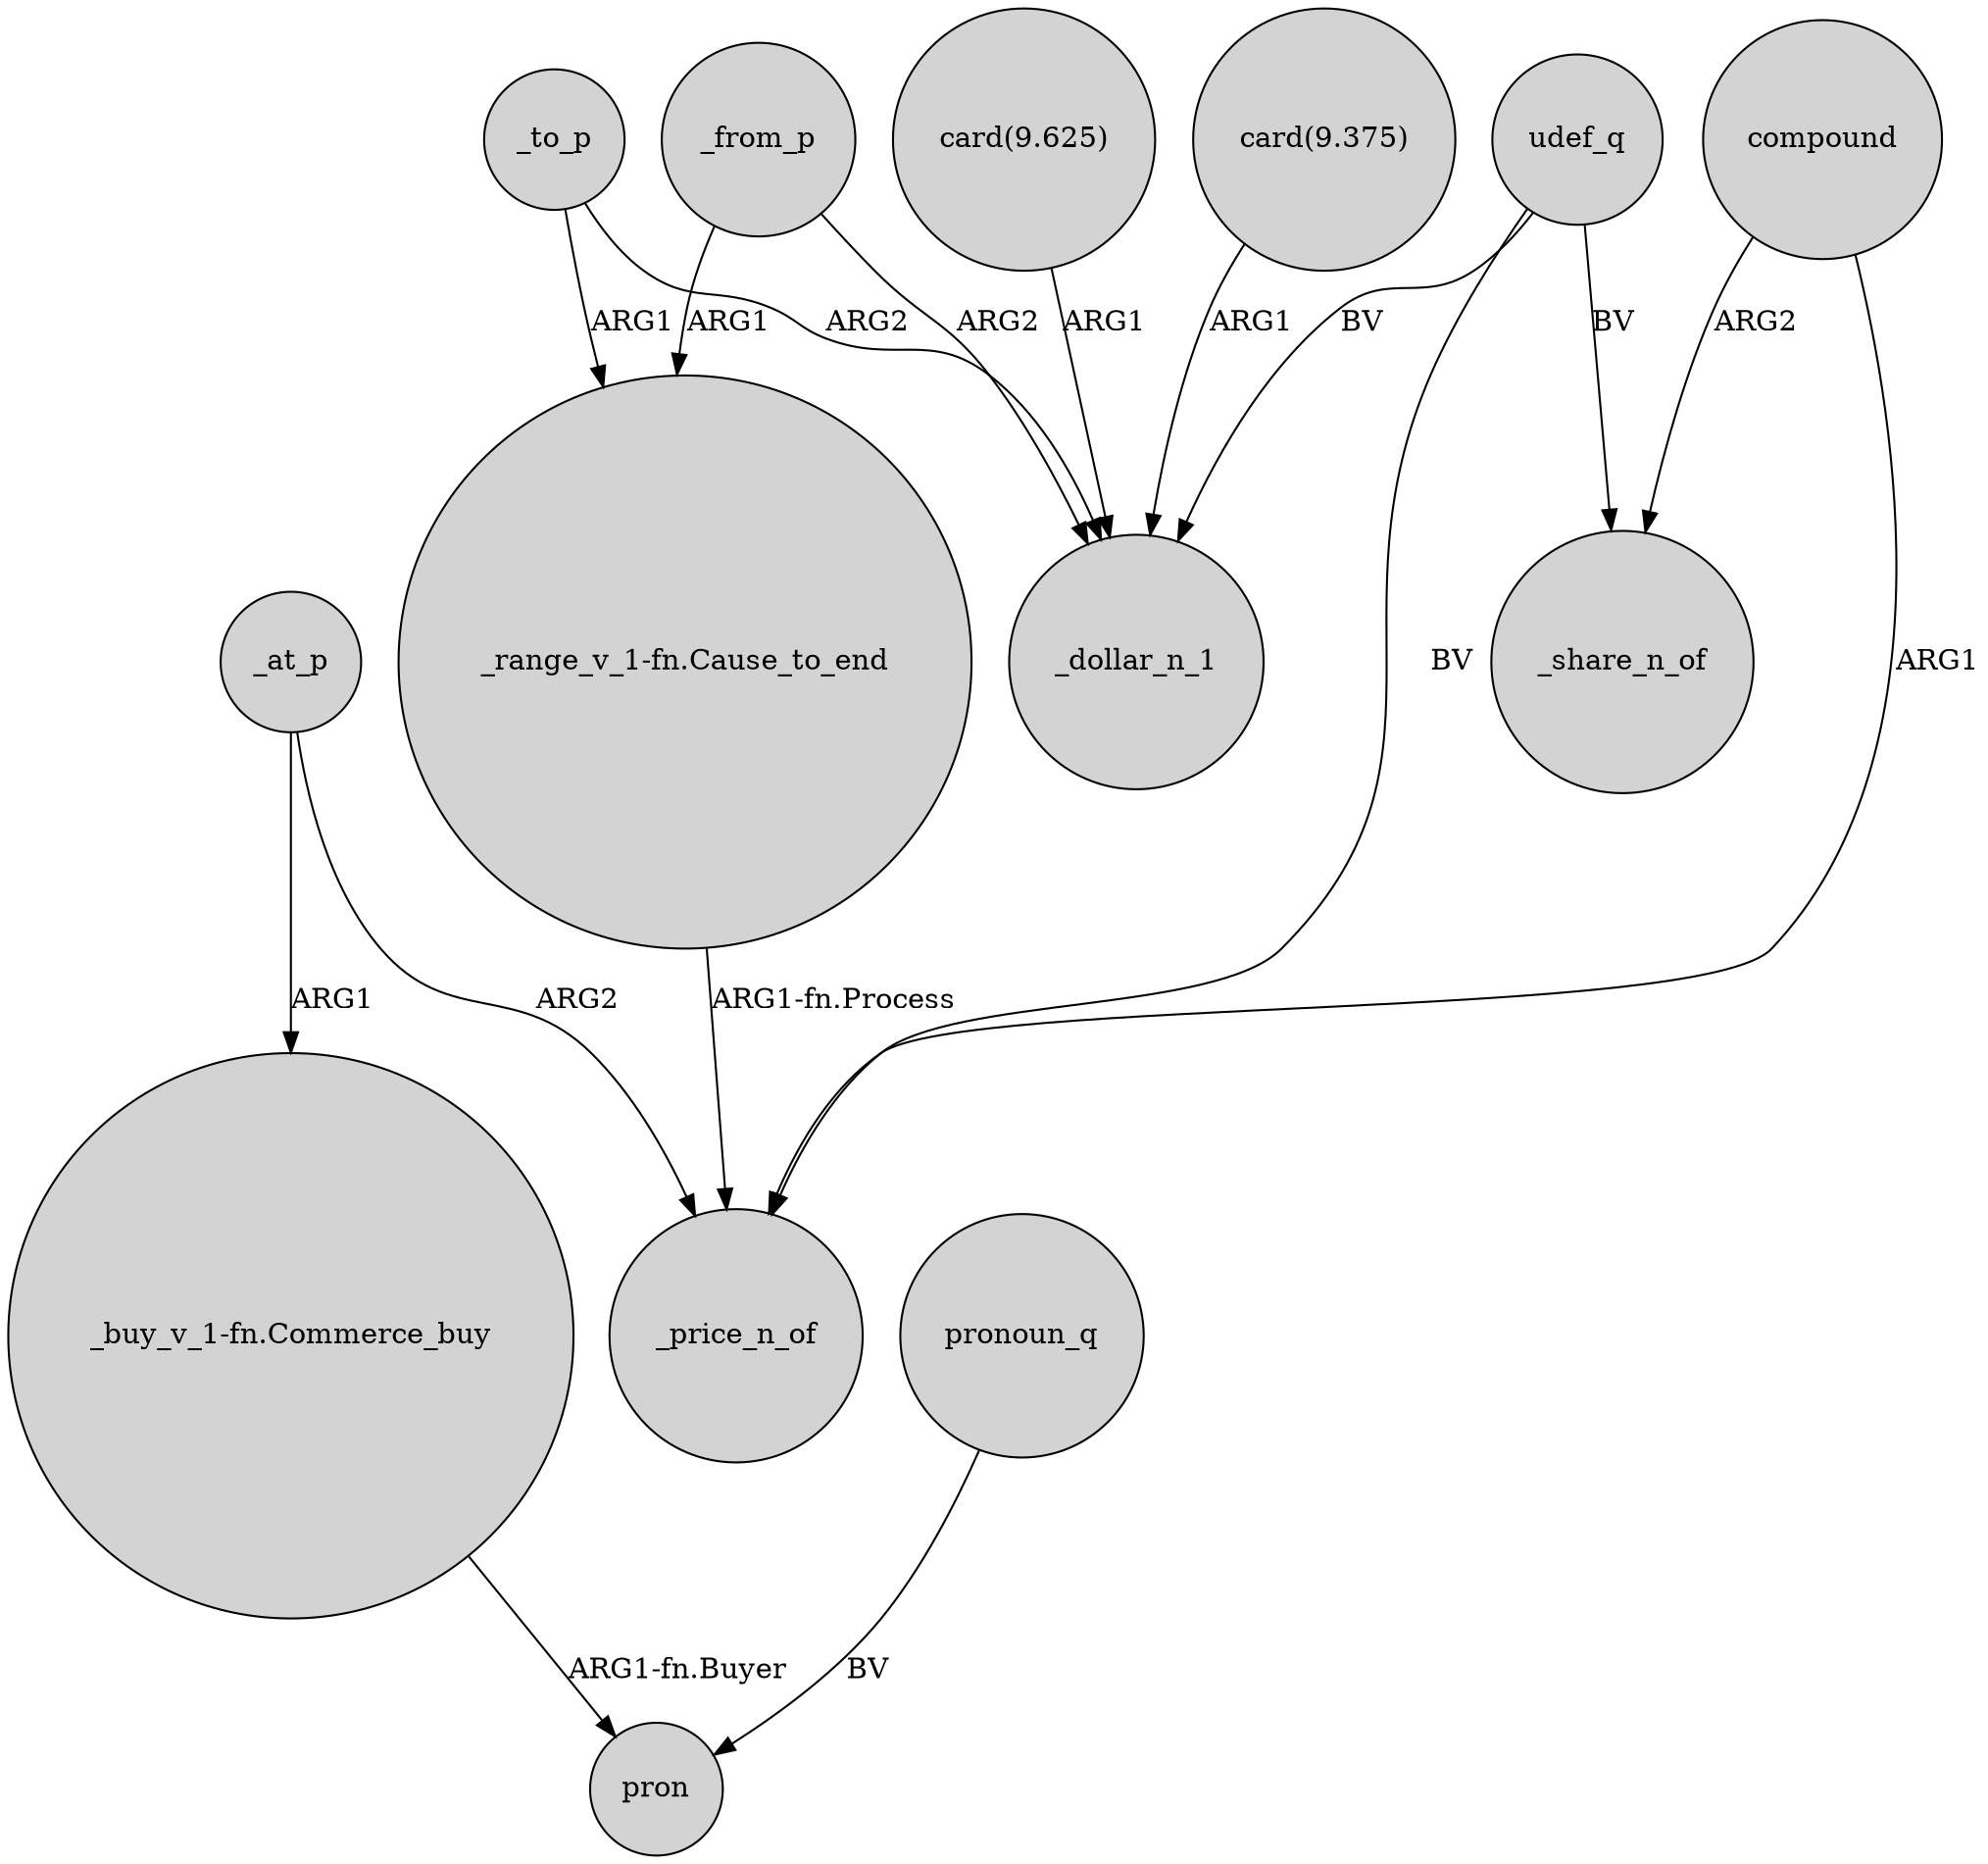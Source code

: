digraph {
	node [shape=circle style=filled]
	_at_p -> "_buy_v_1-fn.Commerce_buy" [label=ARG1]
	"_range_v_1-fn.Cause_to_end" -> _price_n_of [label="ARG1-fn.Process"]
	_from_p -> _dollar_n_1 [label=ARG2]
	"card(9.375)" -> _dollar_n_1 [label=ARG1]
	_to_p -> _dollar_n_1 [label=ARG2]
	udef_q -> _share_n_of [label=BV]
	_at_p -> _price_n_of [label=ARG2]
	udef_q -> _dollar_n_1 [label=BV]
	compound -> _price_n_of [label=ARG1]
	"card(9.625)" -> _dollar_n_1 [label=ARG1]
	"_buy_v_1-fn.Commerce_buy" -> pron [label="ARG1-fn.Buyer"]
	pronoun_q -> pron [label=BV]
	udef_q -> _price_n_of [label=BV]
	compound -> _share_n_of [label=ARG2]
	_to_p -> "_range_v_1-fn.Cause_to_end" [label=ARG1]
	_from_p -> "_range_v_1-fn.Cause_to_end" [label=ARG1]
}
